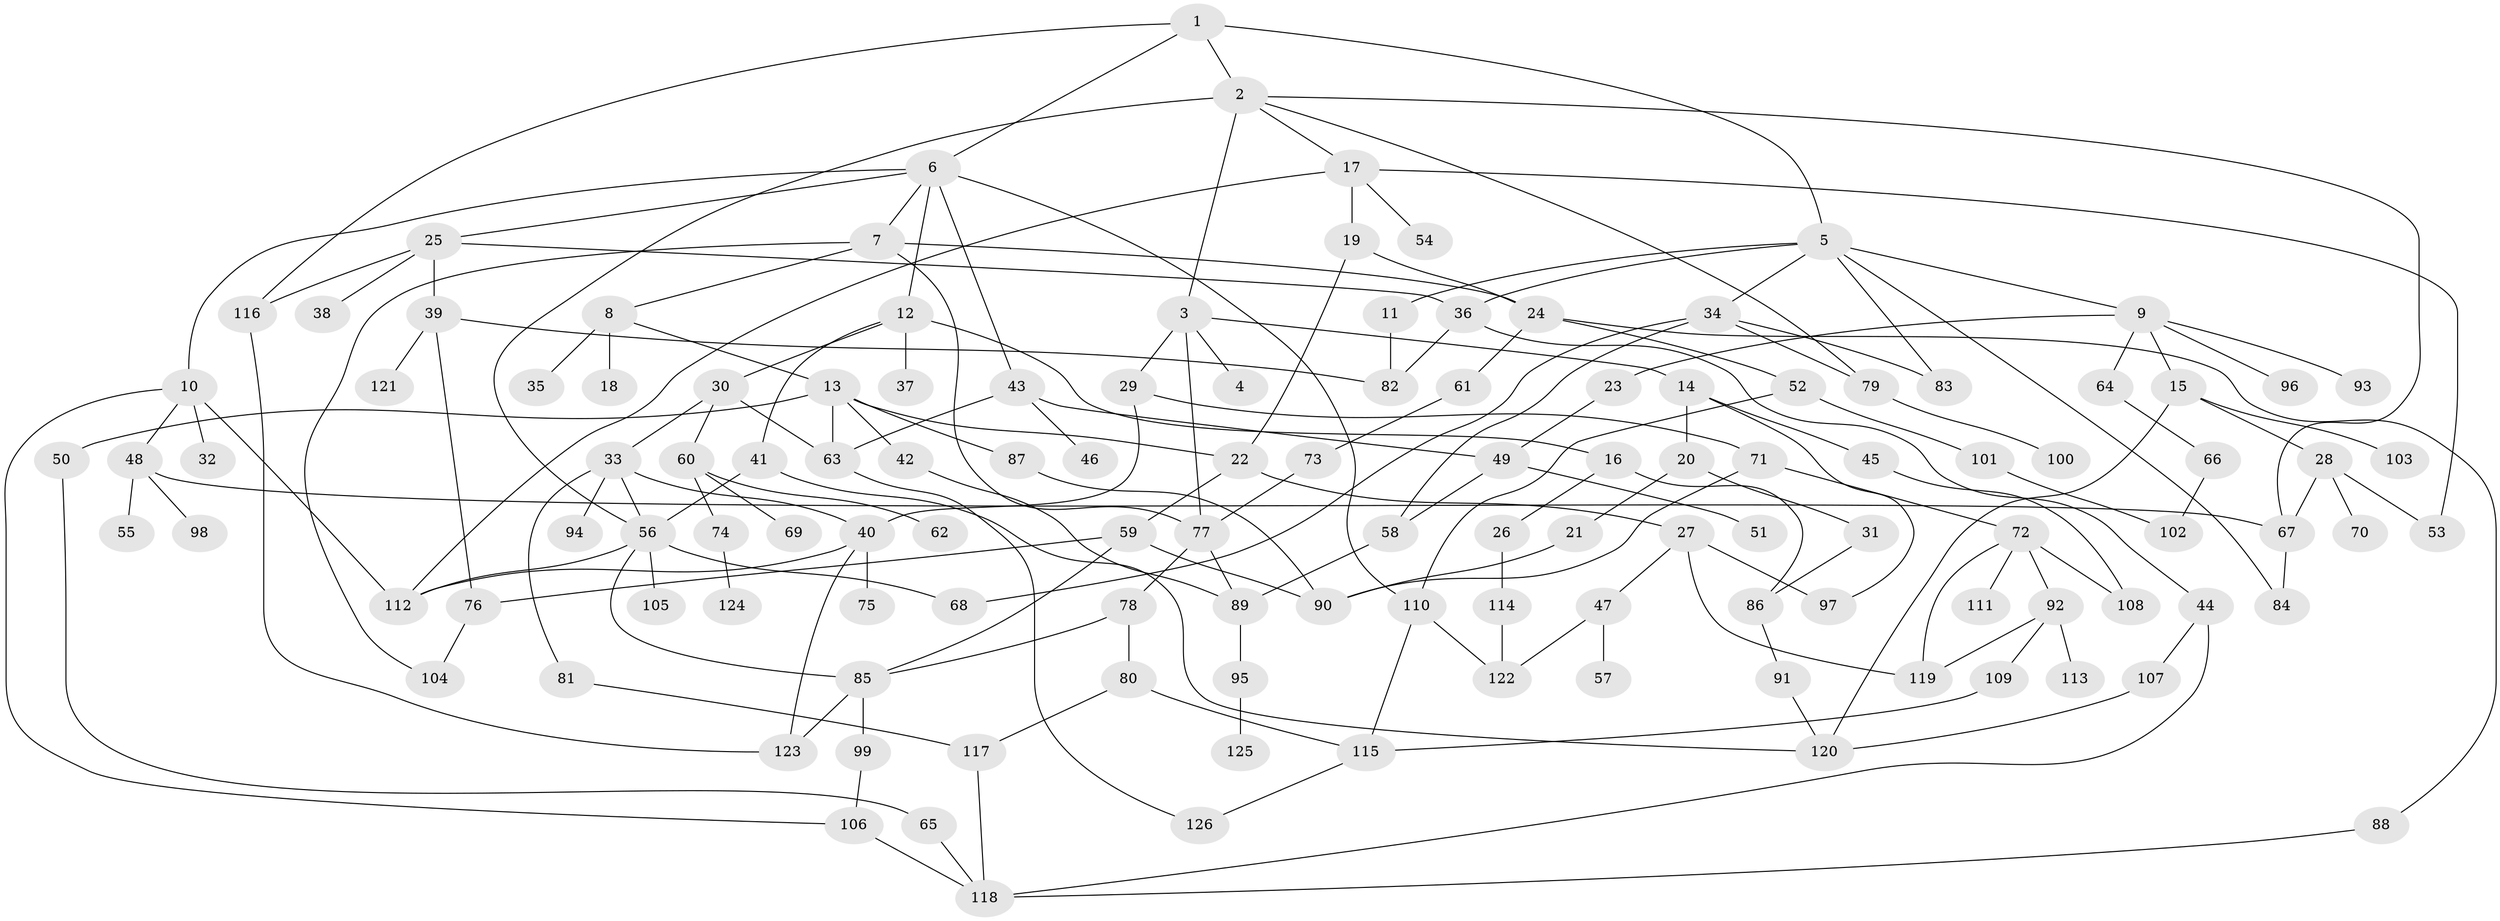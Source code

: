// Generated by graph-tools (version 1.1) at 2025/25/03/09/25 03:25:31]
// undirected, 126 vertices, 182 edges
graph export_dot {
graph [start="1"]
  node [color=gray90,style=filled];
  1;
  2;
  3;
  4;
  5;
  6;
  7;
  8;
  9;
  10;
  11;
  12;
  13;
  14;
  15;
  16;
  17;
  18;
  19;
  20;
  21;
  22;
  23;
  24;
  25;
  26;
  27;
  28;
  29;
  30;
  31;
  32;
  33;
  34;
  35;
  36;
  37;
  38;
  39;
  40;
  41;
  42;
  43;
  44;
  45;
  46;
  47;
  48;
  49;
  50;
  51;
  52;
  53;
  54;
  55;
  56;
  57;
  58;
  59;
  60;
  61;
  62;
  63;
  64;
  65;
  66;
  67;
  68;
  69;
  70;
  71;
  72;
  73;
  74;
  75;
  76;
  77;
  78;
  79;
  80;
  81;
  82;
  83;
  84;
  85;
  86;
  87;
  88;
  89;
  90;
  91;
  92;
  93;
  94;
  95;
  96;
  97;
  98;
  99;
  100;
  101;
  102;
  103;
  104;
  105;
  106;
  107;
  108;
  109;
  110;
  111;
  112;
  113;
  114;
  115;
  116;
  117;
  118;
  119;
  120;
  121;
  122;
  123;
  124;
  125;
  126;
  1 -- 2;
  1 -- 5;
  1 -- 6;
  1 -- 116;
  2 -- 3;
  2 -- 17;
  2 -- 67;
  2 -- 56;
  2 -- 79;
  3 -- 4;
  3 -- 14;
  3 -- 29;
  3 -- 77;
  5 -- 9;
  5 -- 11;
  5 -- 34;
  5 -- 83;
  5 -- 84;
  5 -- 36;
  6 -- 7;
  6 -- 10;
  6 -- 12;
  6 -- 25;
  6 -- 43;
  6 -- 110;
  7 -- 8;
  7 -- 104;
  7 -- 24;
  7 -- 77;
  8 -- 13;
  8 -- 18;
  8 -- 35;
  9 -- 15;
  9 -- 23;
  9 -- 64;
  9 -- 93;
  9 -- 96;
  10 -- 32;
  10 -- 48;
  10 -- 106;
  10 -- 112;
  11 -- 82;
  12 -- 16;
  12 -- 30;
  12 -- 37;
  12 -- 41;
  13 -- 42;
  13 -- 50;
  13 -- 87;
  13 -- 22;
  13 -- 63;
  14 -- 20;
  14 -- 45;
  14 -- 97;
  15 -- 28;
  15 -- 103;
  15 -- 120;
  16 -- 26;
  16 -- 86;
  17 -- 19;
  17 -- 54;
  17 -- 53;
  17 -- 112;
  19 -- 22;
  19 -- 24;
  20 -- 21;
  20 -- 31;
  21 -- 90;
  22 -- 27;
  22 -- 59;
  23 -- 49;
  24 -- 52;
  24 -- 61;
  24 -- 88;
  25 -- 36;
  25 -- 38;
  25 -- 39;
  25 -- 116;
  26 -- 114;
  27 -- 47;
  27 -- 97;
  27 -- 119;
  28 -- 53;
  28 -- 70;
  28 -- 67;
  29 -- 40;
  29 -- 71;
  30 -- 33;
  30 -- 60;
  30 -- 63;
  31 -- 86;
  33 -- 56;
  33 -- 81;
  33 -- 94;
  33 -- 40;
  34 -- 79;
  34 -- 68;
  34 -- 83;
  34 -- 58;
  36 -- 44;
  36 -- 82;
  39 -- 76;
  39 -- 121;
  39 -- 82;
  40 -- 75;
  40 -- 112;
  40 -- 123;
  41 -- 120;
  41 -- 56;
  42 -- 89;
  43 -- 46;
  43 -- 49;
  43 -- 63;
  44 -- 107;
  44 -- 118;
  45 -- 108;
  47 -- 57;
  47 -- 122;
  48 -- 55;
  48 -- 98;
  48 -- 67;
  49 -- 51;
  49 -- 58;
  50 -- 65;
  52 -- 101;
  52 -- 110;
  56 -- 68;
  56 -- 105;
  56 -- 112;
  56 -- 85;
  58 -- 89;
  59 -- 85;
  59 -- 76;
  59 -- 90;
  60 -- 62;
  60 -- 69;
  60 -- 74;
  61 -- 73;
  63 -- 126;
  64 -- 66;
  65 -- 118;
  66 -- 102;
  67 -- 84;
  71 -- 72;
  71 -- 90;
  72 -- 92;
  72 -- 111;
  72 -- 119;
  72 -- 108;
  73 -- 77;
  74 -- 124;
  76 -- 104;
  77 -- 78;
  77 -- 89;
  78 -- 80;
  78 -- 85;
  79 -- 100;
  80 -- 115;
  80 -- 117;
  81 -- 117;
  85 -- 99;
  85 -- 123;
  86 -- 91;
  87 -- 90;
  88 -- 118;
  89 -- 95;
  91 -- 120;
  92 -- 109;
  92 -- 113;
  92 -- 119;
  95 -- 125;
  99 -- 106;
  101 -- 102;
  106 -- 118;
  107 -- 120;
  109 -- 115;
  110 -- 115;
  110 -- 122;
  114 -- 122;
  115 -- 126;
  116 -- 123;
  117 -- 118;
}
